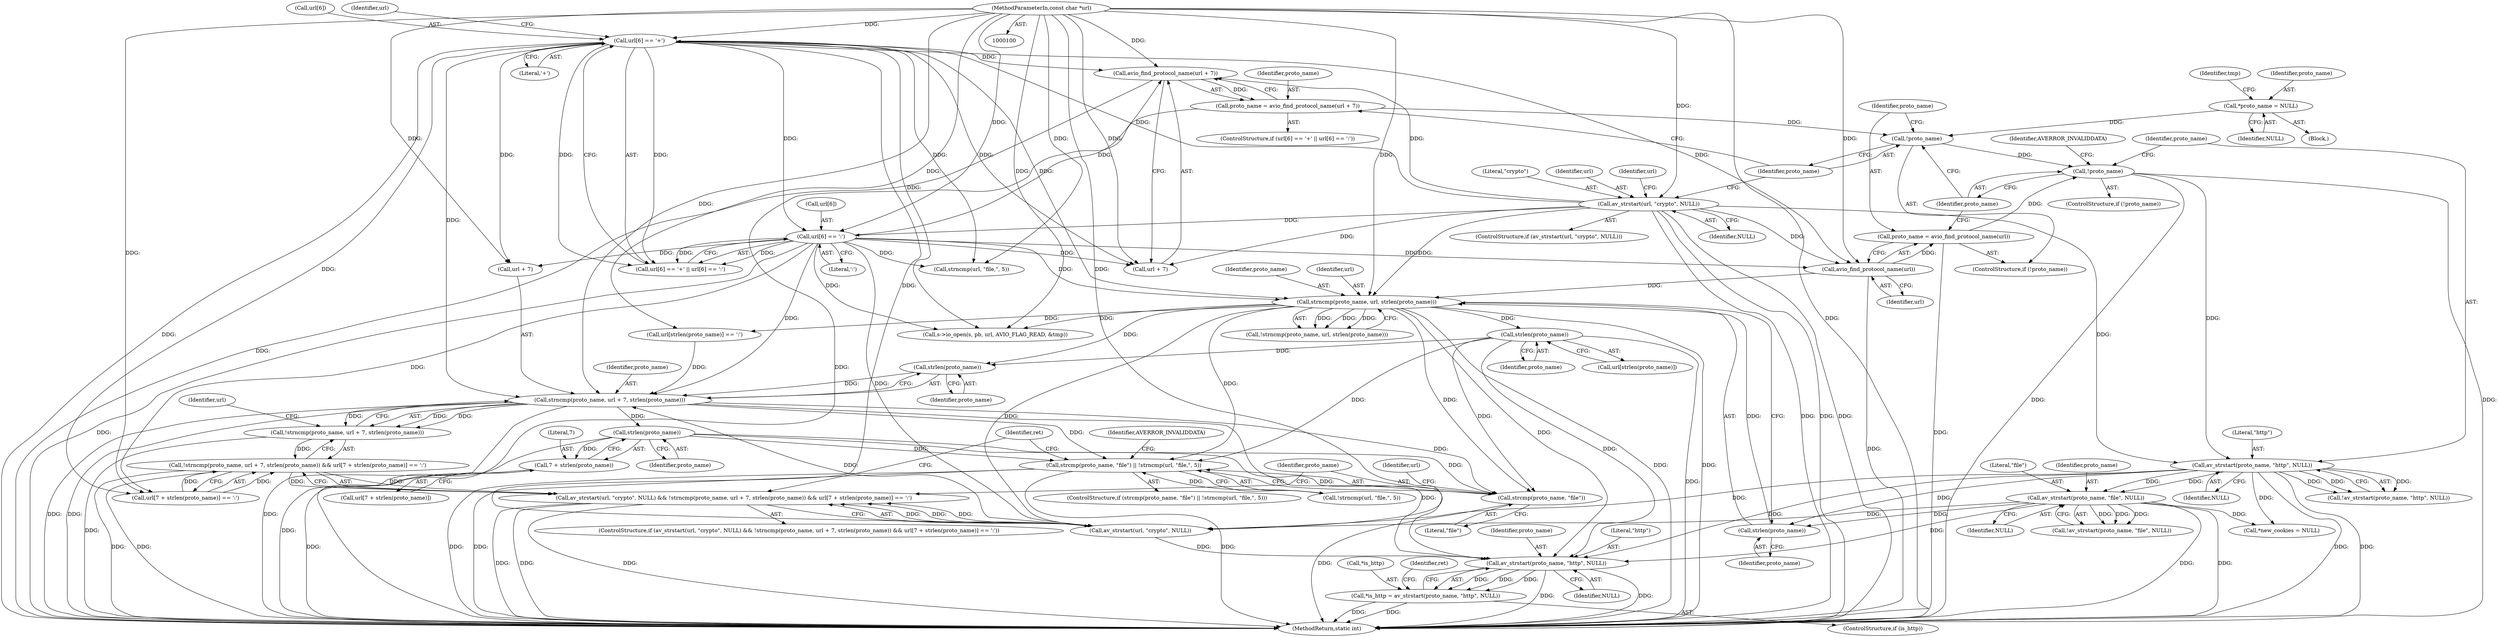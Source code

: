 digraph "1_FFmpeg_189ff4219644532bdfa7bab28dfedaee4d6d4021@API" {
"1000211" [label="(Call,strlen(proto_name))"];
"1000186" [label="(Call,strncmp(proto_name, url, strlen(proto_name)))"];
"1000189" [label="(Call,strlen(proto_name))"];
"1000177" [label="(Call,av_strstart(proto_name, \"file\", NULL))"];
"1000172" [label="(Call,av_strstart(proto_name, \"http\", NULL))"];
"1000165" [label="(Call,!proto_name)"];
"1000158" [label="(Call,!proto_name)"];
"1000151" [label="(Call,proto_name = avio_find_protocol_name(url + 7))"];
"1000153" [label="(Call,avio_find_protocol_name(url + 7))"];
"1000141" [label="(Call,url[6] == '+')"];
"1000134" [label="(Call,av_strstart(url, \"crypto\", NULL))"];
"1000103" [label="(MethodParameterIn,const char *url)"];
"1000146" [label="(Call,url[6] == ':')"];
"1000119" [label="(Call,*proto_name = NULL)"];
"1000160" [label="(Call,proto_name = avio_find_protocol_name(url))"];
"1000162" [label="(Call,avio_find_protocol_name(url))"];
"1000194" [label="(Call,strlen(proto_name))"];
"1000206" [label="(Call,strncmp(proto_name, url + 7, strlen(proto_name)))"];
"1000205" [label="(Call,!strncmp(proto_name, url + 7, strlen(proto_name)))"];
"1000204" [label="(Call,!strncmp(proto_name, url + 7, strlen(proto_name)) && url[7 + strlen(proto_name)] == ':')"];
"1000199" [label="(Call,av_strstart(url, \"crypto\", NULL) && !strncmp(proto_name, url + 7, strlen(proto_name)) && url[7 + strlen(proto_name)] == ':')"];
"1000218" [label="(Call,strlen(proto_name))"];
"1000216" [label="(Call,7 + strlen(proto_name))"];
"1000223" [label="(Call,strcmp(proto_name, \"file\") || !strncmp(url, \"file,\", 5))"];
"1000224" [label="(Call,strcmp(proto_name, \"file\"))"];
"1000296" [label="(Call,av_strstart(proto_name, \"http\", NULL))"];
"1000293" [label="(Call,*is_http = av_strstart(proto_name, \"http\", NULL))"];
"1000174" [label="(Literal,\"http\")"];
"1000216" [label="(Call,7 + strlen(proto_name))"];
"1000235" [label="(Identifier,ret)"];
"1000146" [label="(Call,url[6] == ':')"];
"1000296" [label="(Call,av_strstart(proto_name, \"http\", NULL))"];
"1000173" [label="(Identifier,proto_name)"];
"1000213" [label="(Call,url[7 + strlen(proto_name)] == ':')"];
"1000133" [label="(ControlStructure,if (av_strstart(url, \"crypto\", NULL)))"];
"1000211" [label="(Call,strlen(proto_name))"];
"1000199" [label="(Call,av_strstart(url, \"crypto\", NULL) && !strncmp(proto_name, url + 7, strlen(proto_name)) && url[7 + strlen(proto_name)] == ':')"];
"1000226" [label="(Literal,\"file\")"];
"1000171" [label="(Call,!av_strstart(proto_name, \"http\", NULL))"];
"1000291" [label="(ControlStructure,if (is_http))"];
"1000143" [label="(Identifier,url)"];
"1000227" [label="(Call,!strncmp(url, \"file,\", 5))"];
"1000158" [label="(Call,!proto_name)"];
"1000236" [label="(Call,s->io_open(s, pb, url, AVIO_FLAG_READ, &tmp))"];
"1000140" [label="(Call,url[6] == '+' || url[6] == ':')"];
"1000151" [label="(Call,proto_name = avio_find_protocol_name(url + 7))"];
"1000218" [label="(Call,strlen(proto_name))"];
"1000208" [label="(Call,url + 7)"];
"1000125" [label="(Identifier,tmp)"];
"1000301" [label="(Identifier,ret)"];
"1000206" [label="(Call,strncmp(proto_name, url + 7, strlen(proto_name)))"];
"1000190" [label="(Identifier,proto_name)"];
"1000179" [label="(Literal,\"file\")"];
"1000160" [label="(Call,proto_name = avio_find_protocol_name(url))"];
"1000298" [label="(Literal,\"http\")"];
"1000120" [label="(Identifier,proto_name)"];
"1000191" [label="(Call,url[strlen(proto_name)] == ':')"];
"1000297" [label="(Identifier,proto_name)"];
"1000198" [label="(ControlStructure,if (av_strstart(url, \"crypto\", NULL) && !strncmp(proto_name, url + 7, strlen(proto_name)) && url[7 + strlen(proto_name)] == ':'))"];
"1000136" [label="(Literal,\"crypto\")"];
"1000177" [label="(Call,av_strstart(proto_name, \"file\", NULL))"];
"1000180" [label="(Identifier,NULL)"];
"1000142" [label="(Call,url[6])"];
"1000153" [label="(Call,avio_find_protocol_name(url + 7))"];
"1000225" [label="(Identifier,proto_name)"];
"1000189" [label="(Call,strlen(proto_name))"];
"1000212" [label="(Identifier,proto_name)"];
"1000299" [label="(Identifier,NULL)"];
"1000187" [label="(Identifier,proto_name)"];
"1000163" [label="(Identifier,url)"];
"1000152" [label="(Identifier,proto_name)"];
"1000147" [label="(Call,url[6])"];
"1000215" [label="(Identifier,url)"];
"1000141" [label="(Call,url[6] == '+')"];
"1000148" [label="(Identifier,url)"];
"1000229" [label="(Identifier,url)"];
"1000103" [label="(MethodParameterIn,const char *url)"];
"1000223" [label="(Call,strcmp(proto_name, \"file\") || !strncmp(url, \"file,\", 5))"];
"1000224" [label="(Call,strcmp(proto_name, \"file\"))"];
"1000205" [label="(Call,!strncmp(proto_name, url + 7, strlen(proto_name)))"];
"1000150" [label="(Literal,':')"];
"1000214" [label="(Call,url[7 + strlen(proto_name)])"];
"1000161" [label="(Identifier,proto_name)"];
"1000195" [label="(Identifier,proto_name)"];
"1000249" [label="(Call,*new_cookies = NULL)"];
"1000219" [label="(Identifier,proto_name)"];
"1000188" [label="(Identifier,url)"];
"1000293" [label="(Call,*is_http = av_strstart(proto_name, \"http\", NULL))"];
"1000165" [label="(Call,!proto_name)"];
"1000233" [label="(Identifier,AVERROR_INVALIDDATA)"];
"1000302" [label="(MethodReturn,static int)"];
"1000166" [label="(Identifier,proto_name)"];
"1000134" [label="(Call,av_strstart(url, \"crypto\", NULL))"];
"1000172" [label="(Call,av_strstart(proto_name, \"http\", NULL))"];
"1000217" [label="(Literal,7)"];
"1000162" [label="(Call,avio_find_protocol_name(url))"];
"1000185" [label="(Call,!strncmp(proto_name, url, strlen(proto_name)))"];
"1000207" [label="(Identifier,proto_name)"];
"1000194" [label="(Call,strlen(proto_name))"];
"1000294" [label="(Call,*is_http)"];
"1000178" [label="(Identifier,proto_name)"];
"1000119" [label="(Call,*proto_name = NULL)"];
"1000175" [label="(Identifier,NULL)"];
"1000228" [label="(Call,strncmp(url, \"file,\", 5))"];
"1000204" [label="(Call,!strncmp(proto_name, url + 7, strlen(proto_name)) && url[7 + strlen(proto_name)] == ':')"];
"1000139" [label="(ControlStructure,if (url[6] == '+' || url[6] == ':'))"];
"1000186" [label="(Call,strncmp(proto_name, url, strlen(proto_name)))"];
"1000192" [label="(Call,url[strlen(proto_name)])"];
"1000176" [label="(Call,!av_strstart(proto_name, \"file\", NULL))"];
"1000137" [label="(Identifier,NULL)"];
"1000222" [label="(ControlStructure,if (strcmp(proto_name, \"file\") || !strncmp(url, \"file,\", 5)))"];
"1000157" [label="(ControlStructure,if (!proto_name))"];
"1000121" [label="(Identifier,NULL)"];
"1000159" [label="(Identifier,proto_name)"];
"1000154" [label="(Call,url + 7)"];
"1000168" [label="(Identifier,AVERROR_INVALIDDATA)"];
"1000135" [label="(Identifier,url)"];
"1000107" [label="(Block,)"];
"1000164" [label="(ControlStructure,if (!proto_name))"];
"1000200" [label="(Call,av_strstart(url, \"crypto\", NULL))"];
"1000145" [label="(Literal,'+')"];
"1000211" -> "1000206"  [label="AST: "];
"1000211" -> "1000212"  [label="CFG: "];
"1000212" -> "1000211"  [label="AST: "];
"1000206" -> "1000211"  [label="CFG: "];
"1000211" -> "1000206"  [label="DDG: "];
"1000186" -> "1000211"  [label="DDG: "];
"1000194" -> "1000211"  [label="DDG: "];
"1000186" -> "1000185"  [label="AST: "];
"1000186" -> "1000189"  [label="CFG: "];
"1000187" -> "1000186"  [label="AST: "];
"1000188" -> "1000186"  [label="AST: "];
"1000189" -> "1000186"  [label="AST: "];
"1000185" -> "1000186"  [label="CFG: "];
"1000186" -> "1000302"  [label="DDG: "];
"1000186" -> "1000302"  [label="DDG: "];
"1000186" -> "1000185"  [label="DDG: "];
"1000186" -> "1000185"  [label="DDG: "];
"1000186" -> "1000185"  [label="DDG: "];
"1000189" -> "1000186"  [label="DDG: "];
"1000141" -> "1000186"  [label="DDG: "];
"1000134" -> "1000186"  [label="DDG: "];
"1000162" -> "1000186"  [label="DDG: "];
"1000146" -> "1000186"  [label="DDG: "];
"1000103" -> "1000186"  [label="DDG: "];
"1000186" -> "1000191"  [label="DDG: "];
"1000186" -> "1000194"  [label="DDG: "];
"1000186" -> "1000200"  [label="DDG: "];
"1000186" -> "1000223"  [label="DDG: "];
"1000186" -> "1000224"  [label="DDG: "];
"1000186" -> "1000236"  [label="DDG: "];
"1000186" -> "1000296"  [label="DDG: "];
"1000189" -> "1000190"  [label="CFG: "];
"1000190" -> "1000189"  [label="AST: "];
"1000177" -> "1000189"  [label="DDG: "];
"1000172" -> "1000189"  [label="DDG: "];
"1000177" -> "1000176"  [label="AST: "];
"1000177" -> "1000180"  [label="CFG: "];
"1000178" -> "1000177"  [label="AST: "];
"1000179" -> "1000177"  [label="AST: "];
"1000180" -> "1000177"  [label="AST: "];
"1000176" -> "1000177"  [label="CFG: "];
"1000177" -> "1000302"  [label="DDG: "];
"1000177" -> "1000302"  [label="DDG: "];
"1000177" -> "1000176"  [label="DDG: "];
"1000177" -> "1000176"  [label="DDG: "];
"1000177" -> "1000176"  [label="DDG: "];
"1000172" -> "1000177"  [label="DDG: "];
"1000172" -> "1000177"  [label="DDG: "];
"1000177" -> "1000200"  [label="DDG: "];
"1000177" -> "1000249"  [label="DDG: "];
"1000177" -> "1000296"  [label="DDG: "];
"1000172" -> "1000171"  [label="AST: "];
"1000172" -> "1000175"  [label="CFG: "];
"1000173" -> "1000172"  [label="AST: "];
"1000174" -> "1000172"  [label="AST: "];
"1000175" -> "1000172"  [label="AST: "];
"1000171" -> "1000172"  [label="CFG: "];
"1000172" -> "1000302"  [label="DDG: "];
"1000172" -> "1000302"  [label="DDG: "];
"1000172" -> "1000171"  [label="DDG: "];
"1000172" -> "1000171"  [label="DDG: "];
"1000172" -> "1000171"  [label="DDG: "];
"1000165" -> "1000172"  [label="DDG: "];
"1000134" -> "1000172"  [label="DDG: "];
"1000172" -> "1000200"  [label="DDG: "];
"1000172" -> "1000249"  [label="DDG: "];
"1000172" -> "1000296"  [label="DDG: "];
"1000165" -> "1000164"  [label="AST: "];
"1000165" -> "1000166"  [label="CFG: "];
"1000166" -> "1000165"  [label="AST: "];
"1000168" -> "1000165"  [label="CFG: "];
"1000173" -> "1000165"  [label="CFG: "];
"1000165" -> "1000302"  [label="DDG: "];
"1000165" -> "1000302"  [label="DDG: "];
"1000158" -> "1000165"  [label="DDG: "];
"1000160" -> "1000165"  [label="DDG: "];
"1000158" -> "1000157"  [label="AST: "];
"1000158" -> "1000159"  [label="CFG: "];
"1000159" -> "1000158"  [label="AST: "];
"1000161" -> "1000158"  [label="CFG: "];
"1000166" -> "1000158"  [label="CFG: "];
"1000151" -> "1000158"  [label="DDG: "];
"1000119" -> "1000158"  [label="DDG: "];
"1000151" -> "1000139"  [label="AST: "];
"1000151" -> "1000153"  [label="CFG: "];
"1000152" -> "1000151"  [label="AST: "];
"1000153" -> "1000151"  [label="AST: "];
"1000159" -> "1000151"  [label="CFG: "];
"1000151" -> "1000302"  [label="DDG: "];
"1000153" -> "1000151"  [label="DDG: "];
"1000153" -> "1000154"  [label="CFG: "];
"1000154" -> "1000153"  [label="AST: "];
"1000153" -> "1000302"  [label="DDG: "];
"1000141" -> "1000153"  [label="DDG: "];
"1000134" -> "1000153"  [label="DDG: "];
"1000146" -> "1000153"  [label="DDG: "];
"1000103" -> "1000153"  [label="DDG: "];
"1000141" -> "1000140"  [label="AST: "];
"1000141" -> "1000145"  [label="CFG: "];
"1000142" -> "1000141"  [label="AST: "];
"1000145" -> "1000141"  [label="AST: "];
"1000148" -> "1000141"  [label="CFG: "];
"1000140" -> "1000141"  [label="CFG: "];
"1000141" -> "1000302"  [label="DDG: "];
"1000141" -> "1000140"  [label="DDG: "];
"1000141" -> "1000140"  [label="DDG: "];
"1000134" -> "1000141"  [label="DDG: "];
"1000103" -> "1000141"  [label="DDG: "];
"1000141" -> "1000146"  [label="DDG: "];
"1000141" -> "1000154"  [label="DDG: "];
"1000141" -> "1000162"  [label="DDG: "];
"1000141" -> "1000200"  [label="DDG: "];
"1000141" -> "1000206"  [label="DDG: "];
"1000141" -> "1000208"  [label="DDG: "];
"1000141" -> "1000213"  [label="DDG: "];
"1000141" -> "1000228"  [label="DDG: "];
"1000141" -> "1000236"  [label="DDG: "];
"1000134" -> "1000133"  [label="AST: "];
"1000134" -> "1000137"  [label="CFG: "];
"1000135" -> "1000134"  [label="AST: "];
"1000136" -> "1000134"  [label="AST: "];
"1000137" -> "1000134"  [label="AST: "];
"1000143" -> "1000134"  [label="CFG: "];
"1000159" -> "1000134"  [label="CFG: "];
"1000134" -> "1000302"  [label="DDG: "];
"1000134" -> "1000302"  [label="DDG: "];
"1000134" -> "1000302"  [label="DDG: "];
"1000103" -> "1000134"  [label="DDG: "];
"1000134" -> "1000146"  [label="DDG: "];
"1000134" -> "1000154"  [label="DDG: "];
"1000134" -> "1000162"  [label="DDG: "];
"1000103" -> "1000100"  [label="AST: "];
"1000103" -> "1000302"  [label="DDG: "];
"1000103" -> "1000146"  [label="DDG: "];
"1000103" -> "1000154"  [label="DDG: "];
"1000103" -> "1000162"  [label="DDG: "];
"1000103" -> "1000191"  [label="DDG: "];
"1000103" -> "1000200"  [label="DDG: "];
"1000103" -> "1000206"  [label="DDG: "];
"1000103" -> "1000208"  [label="DDG: "];
"1000103" -> "1000213"  [label="DDG: "];
"1000103" -> "1000228"  [label="DDG: "];
"1000103" -> "1000236"  [label="DDG: "];
"1000146" -> "1000140"  [label="AST: "];
"1000146" -> "1000150"  [label="CFG: "];
"1000147" -> "1000146"  [label="AST: "];
"1000150" -> "1000146"  [label="AST: "];
"1000140" -> "1000146"  [label="CFG: "];
"1000146" -> "1000302"  [label="DDG: "];
"1000146" -> "1000140"  [label="DDG: "];
"1000146" -> "1000140"  [label="DDG: "];
"1000146" -> "1000154"  [label="DDG: "];
"1000146" -> "1000162"  [label="DDG: "];
"1000146" -> "1000200"  [label="DDG: "];
"1000146" -> "1000206"  [label="DDG: "];
"1000146" -> "1000208"  [label="DDG: "];
"1000146" -> "1000213"  [label="DDG: "];
"1000146" -> "1000228"  [label="DDG: "];
"1000146" -> "1000236"  [label="DDG: "];
"1000119" -> "1000107"  [label="AST: "];
"1000119" -> "1000121"  [label="CFG: "];
"1000120" -> "1000119"  [label="AST: "];
"1000121" -> "1000119"  [label="AST: "];
"1000125" -> "1000119"  [label="CFG: "];
"1000160" -> "1000157"  [label="AST: "];
"1000160" -> "1000162"  [label="CFG: "];
"1000161" -> "1000160"  [label="AST: "];
"1000162" -> "1000160"  [label="AST: "];
"1000166" -> "1000160"  [label="CFG: "];
"1000160" -> "1000302"  [label="DDG: "];
"1000162" -> "1000160"  [label="DDG: "];
"1000162" -> "1000163"  [label="CFG: "];
"1000163" -> "1000162"  [label="AST: "];
"1000162" -> "1000302"  [label="DDG: "];
"1000194" -> "1000192"  [label="AST: "];
"1000194" -> "1000195"  [label="CFG: "];
"1000195" -> "1000194"  [label="AST: "];
"1000192" -> "1000194"  [label="CFG: "];
"1000194" -> "1000302"  [label="DDG: "];
"1000194" -> "1000223"  [label="DDG: "];
"1000194" -> "1000224"  [label="DDG: "];
"1000194" -> "1000296"  [label="DDG: "];
"1000206" -> "1000205"  [label="AST: "];
"1000207" -> "1000206"  [label="AST: "];
"1000208" -> "1000206"  [label="AST: "];
"1000205" -> "1000206"  [label="CFG: "];
"1000206" -> "1000302"  [label="DDG: "];
"1000206" -> "1000302"  [label="DDG: "];
"1000206" -> "1000302"  [label="DDG: "];
"1000206" -> "1000205"  [label="DDG: "];
"1000206" -> "1000205"  [label="DDG: "];
"1000206" -> "1000205"  [label="DDG: "];
"1000200" -> "1000206"  [label="DDG: "];
"1000191" -> "1000206"  [label="DDG: "];
"1000206" -> "1000218"  [label="DDG: "];
"1000206" -> "1000223"  [label="DDG: "];
"1000206" -> "1000224"  [label="DDG: "];
"1000206" -> "1000296"  [label="DDG: "];
"1000205" -> "1000204"  [label="AST: "];
"1000215" -> "1000205"  [label="CFG: "];
"1000204" -> "1000205"  [label="CFG: "];
"1000205" -> "1000302"  [label="DDG: "];
"1000205" -> "1000204"  [label="DDG: "];
"1000204" -> "1000199"  [label="AST: "];
"1000204" -> "1000213"  [label="CFG: "];
"1000213" -> "1000204"  [label="AST: "];
"1000199" -> "1000204"  [label="CFG: "];
"1000204" -> "1000302"  [label="DDG: "];
"1000204" -> "1000302"  [label="DDG: "];
"1000204" -> "1000199"  [label="DDG: "];
"1000204" -> "1000199"  [label="DDG: "];
"1000213" -> "1000204"  [label="DDG: "];
"1000213" -> "1000204"  [label="DDG: "];
"1000199" -> "1000198"  [label="AST: "];
"1000199" -> "1000200"  [label="CFG: "];
"1000200" -> "1000199"  [label="AST: "];
"1000225" -> "1000199"  [label="CFG: "];
"1000235" -> "1000199"  [label="CFG: "];
"1000199" -> "1000302"  [label="DDG: "];
"1000199" -> "1000302"  [label="DDG: "];
"1000199" -> "1000302"  [label="DDG: "];
"1000200" -> "1000199"  [label="DDG: "];
"1000200" -> "1000199"  [label="DDG: "];
"1000200" -> "1000199"  [label="DDG: "];
"1000218" -> "1000216"  [label="AST: "];
"1000218" -> "1000219"  [label="CFG: "];
"1000219" -> "1000218"  [label="AST: "];
"1000216" -> "1000218"  [label="CFG: "];
"1000218" -> "1000302"  [label="DDG: "];
"1000218" -> "1000216"  [label="DDG: "];
"1000218" -> "1000223"  [label="DDG: "];
"1000218" -> "1000224"  [label="DDG: "];
"1000218" -> "1000296"  [label="DDG: "];
"1000216" -> "1000214"  [label="AST: "];
"1000217" -> "1000216"  [label="AST: "];
"1000214" -> "1000216"  [label="CFG: "];
"1000216" -> "1000302"  [label="DDG: "];
"1000223" -> "1000222"  [label="AST: "];
"1000223" -> "1000224"  [label="CFG: "];
"1000223" -> "1000227"  [label="CFG: "];
"1000224" -> "1000223"  [label="AST: "];
"1000227" -> "1000223"  [label="AST: "];
"1000233" -> "1000223"  [label="CFG: "];
"1000235" -> "1000223"  [label="CFG: "];
"1000223" -> "1000302"  [label="DDG: "];
"1000223" -> "1000302"  [label="DDG: "];
"1000223" -> "1000302"  [label="DDG: "];
"1000227" -> "1000223"  [label="DDG: "];
"1000224" -> "1000226"  [label="CFG: "];
"1000225" -> "1000224"  [label="AST: "];
"1000226" -> "1000224"  [label="AST: "];
"1000229" -> "1000224"  [label="CFG: "];
"1000224" -> "1000302"  [label="DDG: "];
"1000296" -> "1000293"  [label="AST: "];
"1000296" -> "1000299"  [label="CFG: "];
"1000297" -> "1000296"  [label="AST: "];
"1000298" -> "1000296"  [label="AST: "];
"1000299" -> "1000296"  [label="AST: "];
"1000293" -> "1000296"  [label="CFG: "];
"1000296" -> "1000302"  [label="DDG: "];
"1000296" -> "1000302"  [label="DDG: "];
"1000296" -> "1000293"  [label="DDG: "];
"1000296" -> "1000293"  [label="DDG: "];
"1000296" -> "1000293"  [label="DDG: "];
"1000200" -> "1000296"  [label="DDG: "];
"1000293" -> "1000291"  [label="AST: "];
"1000294" -> "1000293"  [label="AST: "];
"1000301" -> "1000293"  [label="CFG: "];
"1000293" -> "1000302"  [label="DDG: "];
"1000293" -> "1000302"  [label="DDG: "];
}
